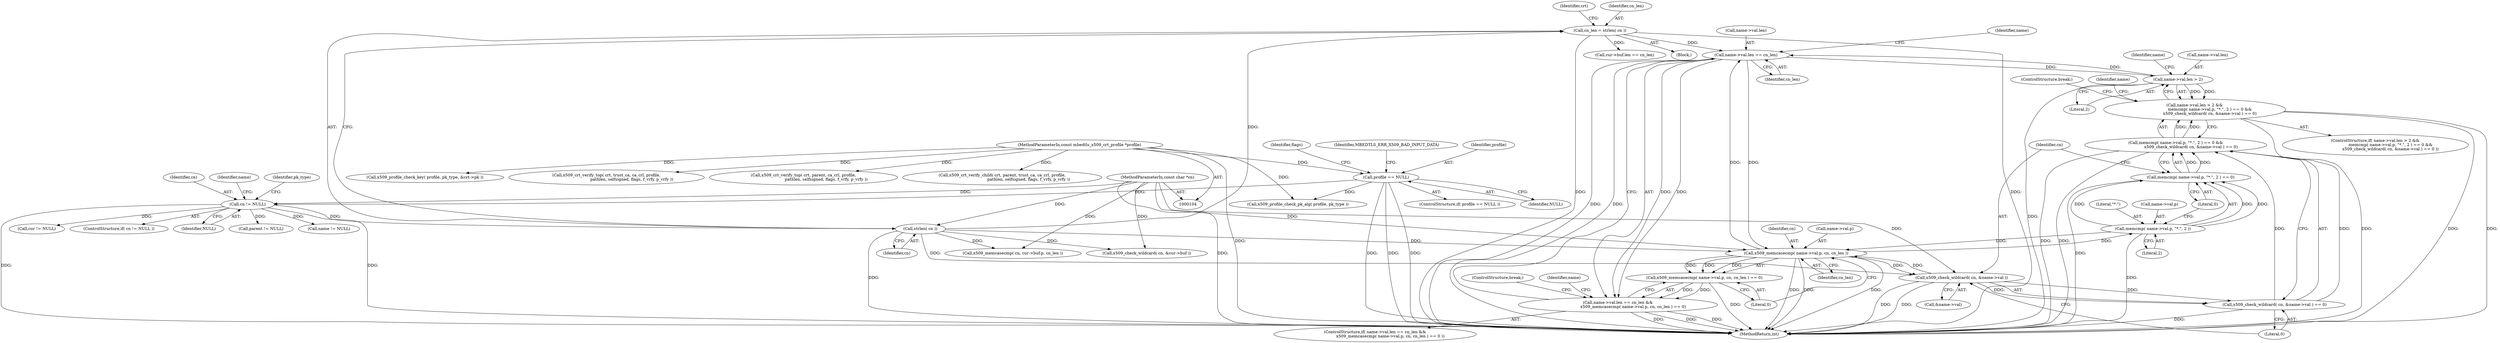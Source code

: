 digraph "1_mbedtls_d15795acd5074e0b44e71f7ede8bdfe1b48591fc@pointer" {
"1000256" [label="(Call,name->val.len == cn_len)"];
"1000276" [label="(Call,name->val.len > 2)"];
"1000256" [label="(Call,name->val.len == cn_len)"];
"1000152" [label="(Call,cn_len = strlen( cn ))"];
"1000154" [label="(Call,strlen( cn ))"];
"1000142" [label="(Call,cn != NULL)"];
"1000109" [label="(MethodParameterIn,const char *cn)"];
"1000132" [label="(Call,profile == NULL)"];
"1000108" [label="(MethodParameterIn,const mbedtls_x509_crt_profile *profile)"];
"1000264" [label="(Call,x509_memcasecmp( name->val.p, cn, cn_len ))"];
"1000285" [label="(Call,memcmp( name->val.p, \"*.\", 2 ))"];
"1000295" [label="(Call,x509_check_wildcard( cn, &name->val ))"];
"1000255" [label="(Call,name->val.len == cn_len &&\n                        x509_memcasecmp( name->val.p, cn, cn_len ) == 0)"];
"1000275" [label="(Call,name->val.len > 2 &&\n                        memcmp( name->val.p, \"*.\", 2 ) == 0 &&\n                        x509_check_wildcard( cn, &name->val ) == 0)"];
"1000263" [label="(Call,x509_memcasecmp( name->val.p, cn, cn_len ) == 0)"];
"1000284" [label="(Call,memcmp( name->val.p, \"*.\", 2 ) == 0)"];
"1000283" [label="(Call,memcmp( name->val.p, \"*.\", 2 ) == 0 &&\n                        x509_check_wildcard( cn, &name->val ) == 0)"];
"1000294" [label="(Call,x509_check_wildcard( cn, &name->val ) == 0)"];
"1000240" [label="(Call,name != NULL)"];
"1000263" [label="(Call,x509_memcasecmp( name->val.p, cn, cn_len ) == 0)"];
"1000274" [label="(ControlStructure,if( name->val.len > 2 &&\n                        memcmp( name->val.p, \"*.\", 2 ) == 0 &&\n                        x509_check_wildcard( cn, &name->val ) == 0 ))"];
"1000288" [label="(Identifier,name)"];
"1000295" [label="(Call,x509_check_wildcard( cn, &name->val ))"];
"1000273" [label="(ControlStructure,break;)"];
"1000272" [label="(Literal,0)"];
"1000302" [label="(ControlStructure,break;)"];
"1000215" [label="(Call,x509_check_wildcard( cn, &cur->buf ))"];
"1000378" [label="(Call,x509_crt_verify_top( crt, parent, ca_crl, profile,\n                                    pathlen, selfsigned, flags, f_vrfy, p_vrfy ))"];
"1000265" [label="(Call,name->val.p)"];
"1000142" [label="(Call,cn != NULL)"];
"1000257" [label="(Call,name->val.len)"];
"1000294" [label="(Call,x509_check_wildcard( cn, &name->val ) == 0)"];
"1000132" [label="(Call,profile == NULL)"];
"1000155" [label="(Identifier,cn)"];
"1000317" [label="(Identifier,pk_type)"];
"1000279" [label="(Identifier,name)"];
"1000176" [label="(Call,cur->buf.len == cn_len)"];
"1000277" [label="(Call,name->val.len)"];
"1000108" [label="(MethodParameterIn,const mbedtls_x509_crt_profile *profile)"];
"1000271" [label="(Identifier,cn_len)"];
"1000286" [label="(Call,name->val.p)"];
"1000297" [label="(Call,&name->val)"];
"1000256" [label="(Call,name->val.len == cn_len)"];
"1000109" [label="(MethodParameterIn,const char *cn)"];
"1000136" [label="(Identifier,MBEDTLS_ERR_X509_BAD_INPUT_DATA)"];
"1000170" [label="(Call,cur != NULL)"];
"1000296" [label="(Identifier,cn)"];
"1000291" [label="(Literal,\"*.\")"];
"1000292" [label="(Literal,2)"];
"1000143" [label="(Identifier,cn)"];
"1000275" [label="(Call,name->val.len > 2 &&\n                        memcmp( name->val.p, \"*.\", 2 ) == 0 &&\n                        x509_check_wildcard( cn, &name->val ) == 0)"];
"1000283" [label="(Call,memcmp( name->val.p, \"*.\", 2 ) == 0 &&\n                        x509_check_wildcard( cn, &name->val ) == 0)"];
"1000293" [label="(Literal,0)"];
"1000154" [label="(Call,strlen( cn ))"];
"1000264" [label="(Call,x509_memcasecmp( name->val.p, cn, cn_len ))"];
"1000254" [label="(ControlStructure,if( name->val.len == cn_len &&\n                        x509_memcasecmp( name->val.p, cn, cn_len ) == 0 ))"];
"1000134" [label="(Identifier,NULL)"];
"1000262" [label="(Identifier,cn_len)"];
"1000159" [label="(Identifier,crt)"];
"1000131" [label="(ControlStructure,if( profile == NULL ))"];
"1000304" [label="(Identifier,name)"];
"1000282" [label="(Literal,2)"];
"1000133" [label="(Identifier,profile)"];
"1000270" [label="(Identifier,cn)"];
"1000184" [label="(Call,x509_memcasecmp( cn, cur->buf.p, cn_len ))"];
"1000141" [label="(ControlStructure,if( cn != NULL ))"];
"1000428" [label="(Call,x509_crt_verify_child( crt, parent, trust_ca, ca_crl, profile,\n                                          pathlen, selfsigned, flags, f_vrfy, p_vrfy ))"];
"1000301" [label="(Literal,0)"];
"1000284" [label="(Call,memcmp( name->val.p, \"*.\", 2 ) == 0)"];
"1000153" [label="(Identifier,cn_len)"];
"1000147" [label="(Identifier,name)"];
"1000335" [label="(Call,x509_profile_check_key( profile, pk_type, &crt->pk ))"];
"1000145" [label="(Block,)"];
"1000325" [label="(Call,x509_profile_check_pk_alg( profile, pk_type ))"];
"1000285" [label="(Call,memcmp( name->val.p, \"*.\", 2 ))"];
"1000152" [label="(Call,cn_len = strlen( cn ))"];
"1000139" [label="(Identifier,flags)"];
"1000276" [label="(Call,name->val.len > 2)"];
"1000267" [label="(Identifier,name)"];
"1000144" [label="(Identifier,NULL)"];
"1000351" [label="(Call,parent != NULL)"];
"1000449" [label="(Call,x509_crt_verify_top( crt, trust_ca, ca_crl, profile,\n                                        pathlen, selfsigned, flags, f_vrfy, p_vrfy ))"];
"1000474" [label="(MethodReturn,int)"];
"1000255" [label="(Call,name->val.len == cn_len &&\n                        x509_memcasecmp( name->val.p, cn, cn_len ) == 0)"];
"1000256" -> "1000255"  [label="AST: "];
"1000256" -> "1000262"  [label="CFG: "];
"1000257" -> "1000256"  [label="AST: "];
"1000262" -> "1000256"  [label="AST: "];
"1000267" -> "1000256"  [label="CFG: "];
"1000255" -> "1000256"  [label="CFG: "];
"1000256" -> "1000474"  [label="DDG: "];
"1000256" -> "1000474"  [label="DDG: "];
"1000256" -> "1000255"  [label="DDG: "];
"1000256" -> "1000255"  [label="DDG: "];
"1000276" -> "1000256"  [label="DDG: "];
"1000152" -> "1000256"  [label="DDG: "];
"1000264" -> "1000256"  [label="DDG: "];
"1000256" -> "1000264"  [label="DDG: "];
"1000256" -> "1000276"  [label="DDG: "];
"1000276" -> "1000275"  [label="AST: "];
"1000276" -> "1000282"  [label="CFG: "];
"1000277" -> "1000276"  [label="AST: "];
"1000282" -> "1000276"  [label="AST: "];
"1000288" -> "1000276"  [label="CFG: "];
"1000275" -> "1000276"  [label="CFG: "];
"1000276" -> "1000474"  [label="DDG: "];
"1000276" -> "1000275"  [label="DDG: "];
"1000276" -> "1000275"  [label="DDG: "];
"1000152" -> "1000145"  [label="AST: "];
"1000152" -> "1000154"  [label="CFG: "];
"1000153" -> "1000152"  [label="AST: "];
"1000154" -> "1000152"  [label="AST: "];
"1000159" -> "1000152"  [label="CFG: "];
"1000152" -> "1000474"  [label="DDG: "];
"1000152" -> "1000474"  [label="DDG: "];
"1000154" -> "1000152"  [label="DDG: "];
"1000152" -> "1000176"  [label="DDG: "];
"1000154" -> "1000155"  [label="CFG: "];
"1000155" -> "1000154"  [label="AST: "];
"1000154" -> "1000474"  [label="DDG: "];
"1000142" -> "1000154"  [label="DDG: "];
"1000109" -> "1000154"  [label="DDG: "];
"1000154" -> "1000184"  [label="DDG: "];
"1000154" -> "1000215"  [label="DDG: "];
"1000154" -> "1000264"  [label="DDG: "];
"1000154" -> "1000295"  [label="DDG: "];
"1000142" -> "1000141"  [label="AST: "];
"1000142" -> "1000144"  [label="CFG: "];
"1000143" -> "1000142"  [label="AST: "];
"1000144" -> "1000142"  [label="AST: "];
"1000147" -> "1000142"  [label="CFG: "];
"1000317" -> "1000142"  [label="CFG: "];
"1000142" -> "1000474"  [label="DDG: "];
"1000142" -> "1000474"  [label="DDG: "];
"1000109" -> "1000142"  [label="DDG: "];
"1000132" -> "1000142"  [label="DDG: "];
"1000142" -> "1000170"  [label="DDG: "];
"1000142" -> "1000240"  [label="DDG: "];
"1000142" -> "1000351"  [label="DDG: "];
"1000109" -> "1000104"  [label="AST: "];
"1000109" -> "1000474"  [label="DDG: "];
"1000109" -> "1000184"  [label="DDG: "];
"1000109" -> "1000215"  [label="DDG: "];
"1000109" -> "1000264"  [label="DDG: "];
"1000109" -> "1000295"  [label="DDG: "];
"1000132" -> "1000131"  [label="AST: "];
"1000132" -> "1000134"  [label="CFG: "];
"1000133" -> "1000132"  [label="AST: "];
"1000134" -> "1000132"  [label="AST: "];
"1000136" -> "1000132"  [label="CFG: "];
"1000139" -> "1000132"  [label="CFG: "];
"1000132" -> "1000474"  [label="DDG: "];
"1000132" -> "1000474"  [label="DDG: "];
"1000132" -> "1000474"  [label="DDG: "];
"1000108" -> "1000132"  [label="DDG: "];
"1000132" -> "1000325"  [label="DDG: "];
"1000108" -> "1000104"  [label="AST: "];
"1000108" -> "1000474"  [label="DDG: "];
"1000108" -> "1000325"  [label="DDG: "];
"1000108" -> "1000335"  [label="DDG: "];
"1000108" -> "1000378"  [label="DDG: "];
"1000108" -> "1000428"  [label="DDG: "];
"1000108" -> "1000449"  [label="DDG: "];
"1000264" -> "1000263"  [label="AST: "];
"1000264" -> "1000271"  [label="CFG: "];
"1000265" -> "1000264"  [label="AST: "];
"1000270" -> "1000264"  [label="AST: "];
"1000271" -> "1000264"  [label="AST: "];
"1000272" -> "1000264"  [label="CFG: "];
"1000264" -> "1000474"  [label="DDG: "];
"1000264" -> "1000474"  [label="DDG: "];
"1000264" -> "1000474"  [label="DDG: "];
"1000264" -> "1000263"  [label="DDG: "];
"1000264" -> "1000263"  [label="DDG: "];
"1000264" -> "1000263"  [label="DDG: "];
"1000285" -> "1000264"  [label="DDG: "];
"1000295" -> "1000264"  [label="DDG: "];
"1000264" -> "1000285"  [label="DDG: "];
"1000264" -> "1000295"  [label="DDG: "];
"1000285" -> "1000284"  [label="AST: "];
"1000285" -> "1000292"  [label="CFG: "];
"1000286" -> "1000285"  [label="AST: "];
"1000291" -> "1000285"  [label="AST: "];
"1000292" -> "1000285"  [label="AST: "];
"1000293" -> "1000285"  [label="CFG: "];
"1000285" -> "1000474"  [label="DDG: "];
"1000285" -> "1000284"  [label="DDG: "];
"1000285" -> "1000284"  [label="DDG: "];
"1000285" -> "1000284"  [label="DDG: "];
"1000295" -> "1000294"  [label="AST: "];
"1000295" -> "1000297"  [label="CFG: "];
"1000296" -> "1000295"  [label="AST: "];
"1000297" -> "1000295"  [label="AST: "];
"1000301" -> "1000295"  [label="CFG: "];
"1000295" -> "1000474"  [label="DDG: "];
"1000295" -> "1000474"  [label="DDG: "];
"1000295" -> "1000294"  [label="DDG: "];
"1000295" -> "1000294"  [label="DDG: "];
"1000255" -> "1000254"  [label="AST: "];
"1000255" -> "1000263"  [label="CFG: "];
"1000263" -> "1000255"  [label="AST: "];
"1000273" -> "1000255"  [label="CFG: "];
"1000279" -> "1000255"  [label="CFG: "];
"1000255" -> "1000474"  [label="DDG: "];
"1000255" -> "1000474"  [label="DDG: "];
"1000255" -> "1000474"  [label="DDG: "];
"1000263" -> "1000255"  [label="DDG: "];
"1000263" -> "1000255"  [label="DDG: "];
"1000275" -> "1000274"  [label="AST: "];
"1000275" -> "1000283"  [label="CFG: "];
"1000283" -> "1000275"  [label="AST: "];
"1000302" -> "1000275"  [label="CFG: "];
"1000304" -> "1000275"  [label="CFG: "];
"1000275" -> "1000474"  [label="DDG: "];
"1000275" -> "1000474"  [label="DDG: "];
"1000275" -> "1000474"  [label="DDG: "];
"1000283" -> "1000275"  [label="DDG: "];
"1000283" -> "1000275"  [label="DDG: "];
"1000263" -> "1000272"  [label="CFG: "];
"1000272" -> "1000263"  [label="AST: "];
"1000263" -> "1000474"  [label="DDG: "];
"1000284" -> "1000283"  [label="AST: "];
"1000284" -> "1000293"  [label="CFG: "];
"1000293" -> "1000284"  [label="AST: "];
"1000296" -> "1000284"  [label="CFG: "];
"1000283" -> "1000284"  [label="CFG: "];
"1000284" -> "1000474"  [label="DDG: "];
"1000284" -> "1000283"  [label="DDG: "];
"1000284" -> "1000283"  [label="DDG: "];
"1000283" -> "1000294"  [label="CFG: "];
"1000294" -> "1000283"  [label="AST: "];
"1000283" -> "1000474"  [label="DDG: "];
"1000283" -> "1000474"  [label="DDG: "];
"1000294" -> "1000283"  [label="DDG: "];
"1000294" -> "1000283"  [label="DDG: "];
"1000294" -> "1000301"  [label="CFG: "];
"1000301" -> "1000294"  [label="AST: "];
"1000294" -> "1000474"  [label="DDG: "];
}
